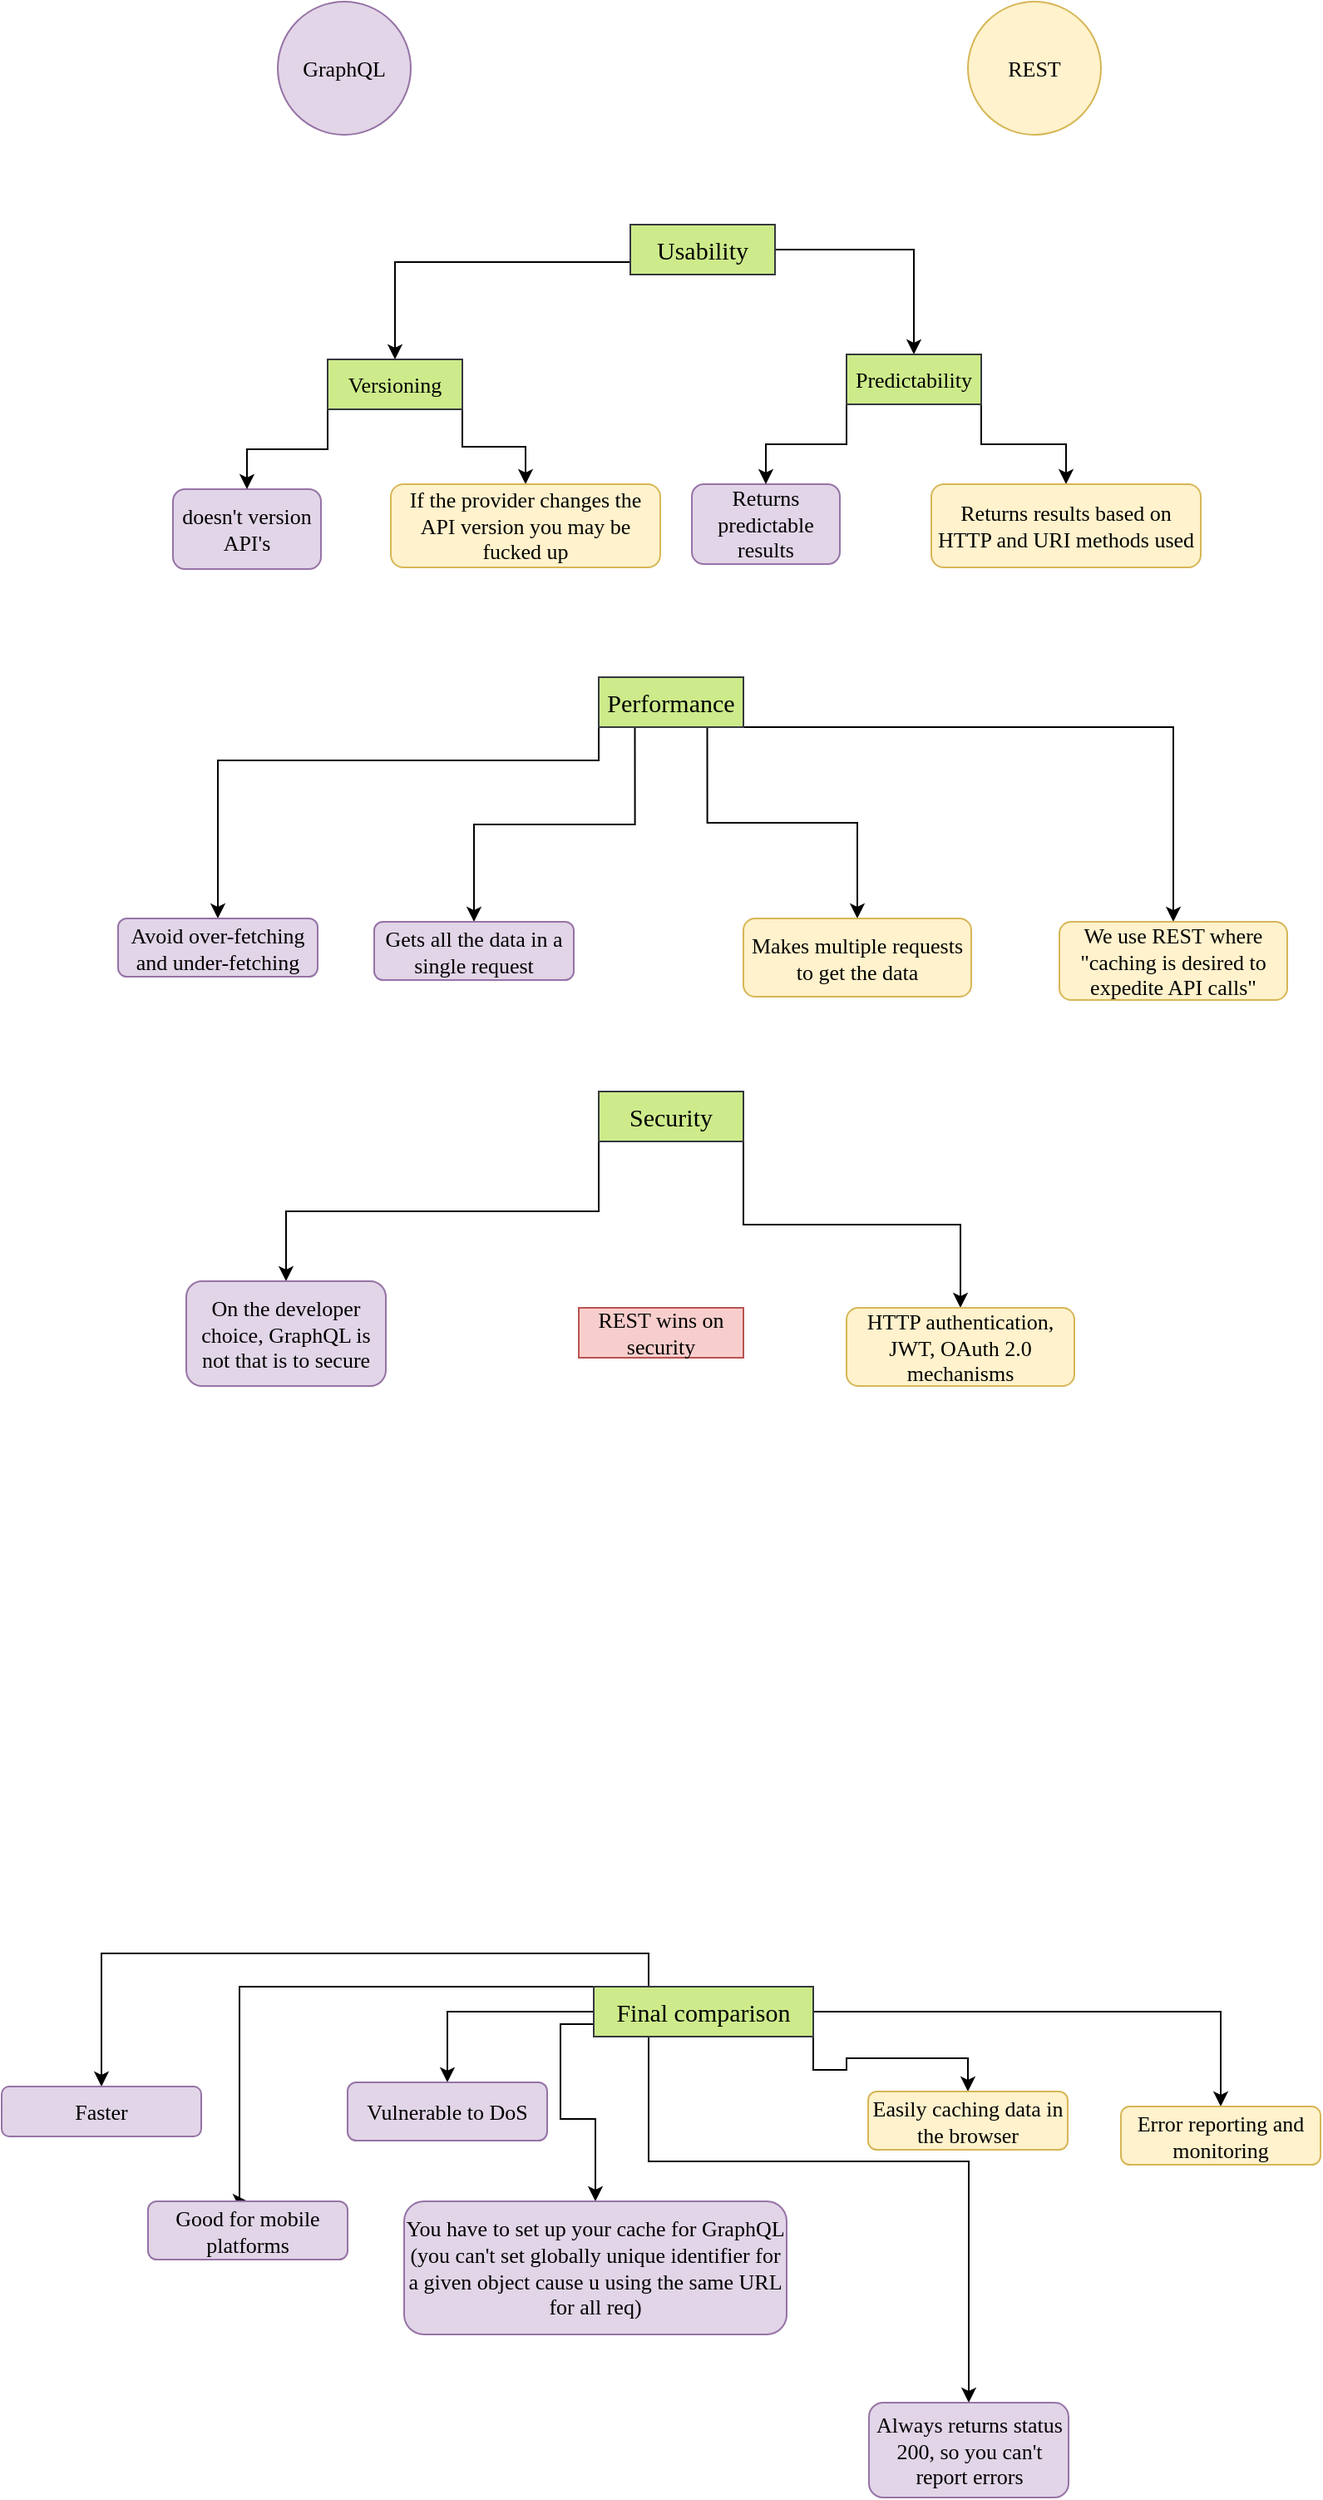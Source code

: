 <mxfile version="15.5.2" type="device"><diagram id="5bp0_oEYKF4CHff-wqer" name="Page-1"><mxGraphModel dx="1422" dy="762" grid="0" gridSize="10" guides="1" tooltips="1" connect="1" arrows="1" fold="1" page="1" pageScale="1" pageWidth="827" pageHeight="1169" math="0" shadow="0"><root><mxCell id="0"/><mxCell id="1" parent="0"/><mxCell id="xYRmjUHTekkJ-ZiNxeMG-1" value="&lt;font face=&quot;Nunito&quot; data-font-src=&quot;https://fonts.googleapis.com/css?family=Nunito&quot; style=&quot;font-size: 13px&quot;&gt;GraphQL&lt;/font&gt;" style="ellipse;whiteSpace=wrap;html=1;aspect=fixed;fillColor=#e1d5e7;strokeColor=#9673a6;" vertex="1" parent="1"><mxGeometry x="171" y="41" width="80" height="80" as="geometry"/></mxCell><mxCell id="xYRmjUHTekkJ-ZiNxeMG-2" value="&lt;font style=&quot;font-size: 13px&quot; face=&quot;Nunito&quot; data-font-src=&quot;https://fonts.googleapis.com/css?family=Nunito&quot;&gt;REST&lt;/font&gt;" style="ellipse;whiteSpace=wrap;html=1;aspect=fixed;fillColor=#fff2cc;strokeColor=#d6b656;" vertex="1" parent="1"><mxGeometry x="586" y="41" width="80" height="80" as="geometry"/></mxCell><mxCell id="xYRmjUHTekkJ-ZiNxeMG-3" value="&lt;font style=&quot;font-size: 13px&quot; face=&quot;Nunito&quot; data-font-src=&quot;https://fonts.googleapis.com/css?family=Nunito&quot;&gt;Returns predictable results&lt;/font&gt;" style="rounded=1;whiteSpace=wrap;html=1;fillColor=#e1d5e7;strokeColor=#9673a6;" vertex="1" parent="1"><mxGeometry x="420" y="331" width="89" height="48" as="geometry"/></mxCell><mxCell id="xYRmjUHTekkJ-ZiNxeMG-9" style="edgeStyle=orthogonalEdgeStyle;rounded=0;orthogonalLoop=1;jettySize=auto;html=1;exitX=0;exitY=0.75;exitDx=0;exitDy=0;entryX=0.5;entryY=0;entryDx=0;entryDy=0;" edge="1" parent="1" source="xYRmjUHTekkJ-ZiNxeMG-4" target="xYRmjUHTekkJ-ZiNxeMG-17"><mxGeometry relative="1" as="geometry"><mxPoint x="305" y="253" as="targetPoint"/></mxGeometry></mxCell><mxCell id="xYRmjUHTekkJ-ZiNxeMG-10" style="edgeStyle=orthogonalEdgeStyle;rounded=0;orthogonalLoop=1;jettySize=auto;html=1;exitX=1;exitY=0.5;exitDx=0;exitDy=0;entryX=0.5;entryY=0;entryDx=0;entryDy=0;" edge="1" parent="1" source="xYRmjUHTekkJ-ZiNxeMG-4" target="xYRmjUHTekkJ-ZiNxeMG-7"><mxGeometry relative="1" as="geometry"/></mxCell><mxCell id="xYRmjUHTekkJ-ZiNxeMG-4" value="&lt;h2&gt;&lt;span style=&quot;font-weight: normal&quot;&gt;&lt;font style=&quot;font-size: 15px&quot; face=&quot;Nunito&quot; data-font-src=&quot;https://fonts.googleapis.com/css?family=Nunito&quot;&gt;Usability&lt;/font&gt;&lt;/span&gt;&lt;/h2&gt;" style="text;html=1;strokeColor=#36393d;fillColor=#cdeb8b;align=center;verticalAlign=middle;whiteSpace=wrap;rounded=0;" vertex="1" parent="1"><mxGeometry x="383" y="175" width="87" height="30" as="geometry"/></mxCell><mxCell id="xYRmjUHTekkJ-ZiNxeMG-12" style="edgeStyle=orthogonalEdgeStyle;rounded=0;orthogonalLoop=1;jettySize=auto;html=1;exitX=0;exitY=1;exitDx=0;exitDy=0;entryX=0.5;entryY=0;entryDx=0;entryDy=0;fontFamily=Nunito;fontSource=https%3A%2F%2Ffonts.googleapis.com%2Fcss%3Ffamily%3DNunito;fontSize=13;" edge="1" parent="1" source="xYRmjUHTekkJ-ZiNxeMG-7" target="xYRmjUHTekkJ-ZiNxeMG-3"><mxGeometry relative="1" as="geometry"/></mxCell><mxCell id="xYRmjUHTekkJ-ZiNxeMG-13" style="edgeStyle=orthogonalEdgeStyle;rounded=0;orthogonalLoop=1;jettySize=auto;html=1;exitX=1;exitY=1;exitDx=0;exitDy=0;entryX=0.5;entryY=0;entryDx=0;entryDy=0;fontFamily=Nunito;fontSource=https%3A%2F%2Ffonts.googleapis.com%2Fcss%3Ffamily%3DNunito;fontSize=13;" edge="1" parent="1" source="xYRmjUHTekkJ-ZiNxeMG-7" target="xYRmjUHTekkJ-ZiNxeMG-11"><mxGeometry relative="1" as="geometry"/></mxCell><mxCell id="xYRmjUHTekkJ-ZiNxeMG-7" value="&lt;font face=&quot;Nunito&quot; data-font-src=&quot;https://fonts.googleapis.com/css?family=Nunito&quot; style=&quot;font-size: 13px&quot;&gt;Predictability&lt;/font&gt;" style="text;html=1;strokeColor=#36393d;fillColor=#cdeb8b;align=center;verticalAlign=middle;whiteSpace=wrap;rounded=0;" vertex="1" parent="1"><mxGeometry x="513" y="253" width="81" height="30" as="geometry"/></mxCell><mxCell id="xYRmjUHTekkJ-ZiNxeMG-11" value="&lt;font style=&quot;font-size: 13px&quot; face=&quot;Nunito&quot; data-font-src=&quot;https://fonts.googleapis.com/css?family=Nunito&quot;&gt;Returns results based on HTTP and URI methods used&lt;/font&gt;" style="rounded=1;whiteSpace=wrap;html=1;fillColor=#fff2cc;strokeColor=#d6b656;" vertex="1" parent="1"><mxGeometry x="564" y="331" width="162" height="50" as="geometry"/></mxCell><mxCell id="xYRmjUHTekkJ-ZiNxeMG-14" value="&lt;font face=&quot;Nunito&quot;&gt;&lt;span style=&quot;font-size: 13px&quot;&gt;doesn't version API's&lt;/span&gt;&lt;/font&gt;" style="rounded=1;whiteSpace=wrap;html=1;fillColor=#e1d5e7;strokeColor=#9673a6;" vertex="1" parent="1"><mxGeometry x="108" y="334" width="89" height="48" as="geometry"/></mxCell><mxCell id="xYRmjUHTekkJ-ZiNxeMG-15" style="edgeStyle=orthogonalEdgeStyle;rounded=0;orthogonalLoop=1;jettySize=auto;html=1;exitX=0;exitY=1;exitDx=0;exitDy=0;entryX=0.5;entryY=0;entryDx=0;entryDy=0;fontFamily=Nunito;fontSource=https%3A%2F%2Ffonts.googleapis.com%2Fcss%3Ffamily%3DNunito;fontSize=13;" edge="1" parent="1" source="xYRmjUHTekkJ-ZiNxeMG-17" target="xYRmjUHTekkJ-ZiNxeMG-14"><mxGeometry relative="1" as="geometry"/></mxCell><mxCell id="xYRmjUHTekkJ-ZiNxeMG-16" style="edgeStyle=orthogonalEdgeStyle;rounded=0;orthogonalLoop=1;jettySize=auto;html=1;exitX=1;exitY=1;exitDx=0;exitDy=0;entryX=0.5;entryY=0;entryDx=0;entryDy=0;fontFamily=Nunito;fontSource=https%3A%2F%2Ffonts.googleapis.com%2Fcss%3Ffamily%3DNunito;fontSize=13;" edge="1" parent="1" source="xYRmjUHTekkJ-ZiNxeMG-17" target="xYRmjUHTekkJ-ZiNxeMG-18"><mxGeometry relative="1" as="geometry"/></mxCell><mxCell id="xYRmjUHTekkJ-ZiNxeMG-17" value="&lt;font face=&quot;Nunito&quot; data-font-src=&quot;https://fonts.googleapis.com/css?family=Nunito&quot; style=&quot;font-size: 13px&quot;&gt;Versioning&lt;/font&gt;" style="text;html=1;strokeColor=#36393d;fillColor=#cdeb8b;align=center;verticalAlign=middle;whiteSpace=wrap;rounded=0;" vertex="1" parent="1"><mxGeometry x="201" y="256" width="81" height="30" as="geometry"/></mxCell><mxCell id="xYRmjUHTekkJ-ZiNxeMG-18" value="&lt;font style=&quot;font-size: 13px&quot; face=&quot;Nunito&quot; data-font-src=&quot;https://fonts.googleapis.com/css?family=Nunito&quot;&gt;If the provider changes the API version you may be fucked up&lt;/font&gt;" style="rounded=1;whiteSpace=wrap;html=1;fillColor=#fff2cc;strokeColor=#d6b656;" vertex="1" parent="1"><mxGeometry x="239" y="331" width="162" height="50" as="geometry"/></mxCell><mxCell id="xYRmjUHTekkJ-ZiNxeMG-26" style="edgeStyle=orthogonalEdgeStyle;rounded=0;orthogonalLoop=1;jettySize=auto;html=1;exitX=0;exitY=1;exitDx=0;exitDy=0;entryX=0.5;entryY=0;entryDx=0;entryDy=0;fontFamily=Nunito;fontSource=https%3A%2F%2Ffonts.googleapis.com%2Fcss%3Ffamily%3DNunito;fontSize=13;" edge="1" parent="1" source="xYRmjUHTekkJ-ZiNxeMG-19" target="xYRmjUHTekkJ-ZiNxeMG-21"><mxGeometry relative="1" as="geometry"><Array as="points"><mxPoint x="364" y="497"/><mxPoint x="135" y="497"/></Array></mxGeometry></mxCell><mxCell id="xYRmjUHTekkJ-ZiNxeMG-27" style="edgeStyle=orthogonalEdgeStyle;rounded=0;orthogonalLoop=1;jettySize=auto;html=1;exitX=0.25;exitY=1;exitDx=0;exitDy=0;entryX=0.5;entryY=0;entryDx=0;entryDy=0;fontFamily=Nunito;fontSource=https%3A%2F%2Ffonts.googleapis.com%2Fcss%3Ffamily%3DNunito;fontSize=13;" edge="1" parent="1" source="xYRmjUHTekkJ-ZiNxeMG-19" target="xYRmjUHTekkJ-ZiNxeMG-20"><mxGeometry relative="1" as="geometry"/></mxCell><mxCell id="xYRmjUHTekkJ-ZiNxeMG-28" style="edgeStyle=orthogonalEdgeStyle;rounded=0;orthogonalLoop=1;jettySize=auto;html=1;exitX=0.75;exitY=1;exitDx=0;exitDy=0;entryX=0.5;entryY=0;entryDx=0;entryDy=0;fontFamily=Nunito;fontSource=https%3A%2F%2Ffonts.googleapis.com%2Fcss%3Ffamily%3DNunito;fontSize=13;" edge="1" parent="1" source="xYRmjUHTekkJ-ZiNxeMG-19" target="xYRmjUHTekkJ-ZiNxeMG-22"><mxGeometry relative="1" as="geometry"/></mxCell><mxCell id="xYRmjUHTekkJ-ZiNxeMG-29" style="edgeStyle=orthogonalEdgeStyle;rounded=0;orthogonalLoop=1;jettySize=auto;html=1;exitX=1;exitY=1;exitDx=0;exitDy=0;entryX=0.5;entryY=0;entryDx=0;entryDy=0;fontFamily=Nunito;fontSource=https%3A%2F%2Ffonts.googleapis.com%2Fcss%3Ffamily%3DNunito;fontSize=13;" edge="1" parent="1" source="xYRmjUHTekkJ-ZiNxeMG-19" target="xYRmjUHTekkJ-ZiNxeMG-23"><mxGeometry relative="1" as="geometry"><Array as="points"><mxPoint x="710" y="477"/></Array></mxGeometry></mxCell><mxCell id="xYRmjUHTekkJ-ZiNxeMG-19" value="&lt;h2&gt;&lt;span style=&quot;font-weight: normal&quot;&gt;&lt;font style=&quot;font-size: 15px&quot; face=&quot;Nunito&quot; data-font-src=&quot;https://fonts.googleapis.com/css?family=Nunito&quot;&gt;Performance&lt;/font&gt;&lt;/span&gt;&lt;/h2&gt;" style="text;html=1;strokeColor=#36393d;fillColor=#cdeb8b;align=center;verticalAlign=middle;whiteSpace=wrap;rounded=0;" vertex="1" parent="1"><mxGeometry x="364" y="447" width="87" height="30" as="geometry"/></mxCell><mxCell id="xYRmjUHTekkJ-ZiNxeMG-20" value="Gets all the data in a single request" style="rounded=1;whiteSpace=wrap;html=1;fontFamily=Nunito;fontSource=https%3A%2F%2Ffonts.googleapis.com%2Fcss%3Ffamily%3DNunito;fontSize=13;fillColor=#e1d5e7;strokeColor=#9673a6;" vertex="1" parent="1"><mxGeometry x="229" y="594" width="120" height="35" as="geometry"/></mxCell><mxCell id="xYRmjUHTekkJ-ZiNxeMG-21" value="Avoid over-fetching and under-fetching" style="rounded=1;whiteSpace=wrap;html=1;fontFamily=Nunito;fontSource=https%3A%2F%2Ffonts.googleapis.com%2Fcss%3Ffamily%3DNunito;fontSize=13;fillColor=#e1d5e7;strokeColor=#9673a6;" vertex="1" parent="1"><mxGeometry x="75" y="592" width="120" height="35" as="geometry"/></mxCell><mxCell id="xYRmjUHTekkJ-ZiNxeMG-22" value="Makes multiple requests to get the data" style="rounded=1;whiteSpace=wrap;html=1;fontFamily=Nunito;fontSource=https%3A%2F%2Ffonts.googleapis.com%2Fcss%3Ffamily%3DNunito;fontSize=13;fillColor=#fff2cc;strokeColor=#d6b656;" vertex="1" parent="1"><mxGeometry x="451" y="592" width="137" height="47" as="geometry"/></mxCell><mxCell id="xYRmjUHTekkJ-ZiNxeMG-23" value="We use REST where &quot;caching is desired to expedite API calls&quot;" style="rounded=1;whiteSpace=wrap;html=1;fontFamily=Nunito;fontSource=https%3A%2F%2Ffonts.googleapis.com%2Fcss%3Ffamily%3DNunito;fontSize=13;fillColor=#fff2cc;strokeColor=#d6b656;" vertex="1" parent="1"><mxGeometry x="641" y="594" width="137" height="47" as="geometry"/></mxCell><mxCell id="xYRmjUHTekkJ-ZiNxeMG-32" style="edgeStyle=orthogonalEdgeStyle;rounded=0;orthogonalLoop=1;jettySize=auto;html=1;exitX=0;exitY=1;exitDx=0;exitDy=0;entryX=0.5;entryY=0;entryDx=0;entryDy=0;fontFamily=Nunito;fontSource=https%3A%2F%2Ffonts.googleapis.com%2Fcss%3Ffamily%3DNunito;fontSize=13;" edge="1" parent="1" source="xYRmjUHTekkJ-ZiNxeMG-30" target="xYRmjUHTekkJ-ZiNxeMG-31"><mxGeometry relative="1" as="geometry"/></mxCell><mxCell id="xYRmjUHTekkJ-ZiNxeMG-34" style="edgeStyle=orthogonalEdgeStyle;rounded=0;orthogonalLoop=1;jettySize=auto;html=1;exitX=1;exitY=1;exitDx=0;exitDy=0;entryX=0.5;entryY=0;entryDx=0;entryDy=0;fontFamily=Nunito;fontSource=https%3A%2F%2Ffonts.googleapis.com%2Fcss%3Ffamily%3DNunito;fontSize=13;" edge="1" parent="1" source="xYRmjUHTekkJ-ZiNxeMG-30" target="xYRmjUHTekkJ-ZiNxeMG-33"><mxGeometry relative="1" as="geometry"/></mxCell><mxCell id="xYRmjUHTekkJ-ZiNxeMG-30" value="&lt;h2&gt;&lt;span style=&quot;font-weight: normal&quot;&gt;&lt;font style=&quot;font-size: 15px&quot; face=&quot;Nunito&quot; data-font-src=&quot;https://fonts.googleapis.com/css?family=Nunito&quot;&gt;Security&lt;/font&gt;&lt;/span&gt;&lt;/h2&gt;" style="text;html=1;strokeColor=#36393d;fillColor=#cdeb8b;align=center;verticalAlign=middle;whiteSpace=wrap;rounded=0;" vertex="1" parent="1"><mxGeometry x="364" y="696" width="87" height="30" as="geometry"/></mxCell><mxCell id="xYRmjUHTekkJ-ZiNxeMG-31" value="On the developer choice, GraphQL is not that is to secure" style="rounded=1;whiteSpace=wrap;html=1;fontFamily=Nunito;fontSource=https%3A%2F%2Ffonts.googleapis.com%2Fcss%3Ffamily%3DNunito;fontSize=13;fillColor=#e1d5e7;strokeColor=#9673a6;" vertex="1" parent="1"><mxGeometry x="116" y="810" width="120" height="63" as="geometry"/></mxCell><mxCell id="xYRmjUHTekkJ-ZiNxeMG-33" value="HTTP authentication, JWT, OAuth 2.0 mechanisms" style="rounded=1;whiteSpace=wrap;html=1;fontFamily=Nunito;fontSource=https%3A%2F%2Ffonts.googleapis.com%2Fcss%3Ffamily%3DNunito;fontSize=13;fillColor=#fff2cc;strokeColor=#d6b656;" vertex="1" parent="1"><mxGeometry x="513" y="826" width="137" height="47" as="geometry"/></mxCell><mxCell id="xYRmjUHTekkJ-ZiNxeMG-35" value="REST wins on security" style="text;html=1;strokeColor=#b85450;fillColor=#f8cecc;align=center;verticalAlign=middle;whiteSpace=wrap;rounded=0;fontFamily=Nunito;fontSource=https%3A%2F%2Ffonts.googleapis.com%2Fcss%3Ffamily%3DNunito;fontSize=13;" vertex="1" parent="1"><mxGeometry x="352" y="826" width="99" height="30" as="geometry"/></mxCell><mxCell id="xYRmjUHTekkJ-ZiNxeMG-44" style="edgeStyle=orthogonalEdgeStyle;rounded=0;orthogonalLoop=1;jettySize=auto;html=1;exitX=0.25;exitY=0;exitDx=0;exitDy=0;entryX=0.5;entryY=0;entryDx=0;entryDy=0;fontFamily=Nunito;fontSource=https%3A%2F%2Ffonts.googleapis.com%2Fcss%3Ffamily%3DNunito;fontSize=13;" edge="1" parent="1" source="xYRmjUHTekkJ-ZiNxeMG-36" target="xYRmjUHTekkJ-ZiNxeMG-37"><mxGeometry relative="1" as="geometry"/></mxCell><mxCell id="xYRmjUHTekkJ-ZiNxeMG-45" style="edgeStyle=orthogonalEdgeStyle;rounded=0;orthogonalLoop=1;jettySize=auto;html=1;exitX=0;exitY=0;exitDx=0;exitDy=0;entryX=0.5;entryY=0;entryDx=0;entryDy=0;fontFamily=Nunito;fontSource=https%3A%2F%2Ffonts.googleapis.com%2Fcss%3Ffamily%3DNunito;fontSize=13;" edge="1" parent="1" source="xYRmjUHTekkJ-ZiNxeMG-36" target="xYRmjUHTekkJ-ZiNxeMG-38"><mxGeometry relative="1" as="geometry"><Array as="points"><mxPoint x="148" y="1234"/><mxPoint x="148" y="1363"/></Array></mxGeometry></mxCell><mxCell id="xYRmjUHTekkJ-ZiNxeMG-46" style="edgeStyle=orthogonalEdgeStyle;rounded=0;orthogonalLoop=1;jettySize=auto;html=1;exitX=0;exitY=0.5;exitDx=0;exitDy=0;entryX=0.5;entryY=0;entryDx=0;entryDy=0;fontFamily=Nunito;fontSource=https%3A%2F%2Ffonts.googleapis.com%2Fcss%3Ffamily%3DNunito;fontSize=13;" edge="1" parent="1" source="xYRmjUHTekkJ-ZiNxeMG-36" target="xYRmjUHTekkJ-ZiNxeMG-43"><mxGeometry relative="1" as="geometry"/></mxCell><mxCell id="xYRmjUHTekkJ-ZiNxeMG-48" style="edgeStyle=orthogonalEdgeStyle;rounded=0;orthogonalLoop=1;jettySize=auto;html=1;exitX=0.25;exitY=1;exitDx=0;exitDy=0;entryX=0.5;entryY=0;entryDx=0;entryDy=0;fontFamily=Nunito;fontSource=https%3A%2F%2Ffonts.googleapis.com%2Fcss%3Ffamily%3DNunito;fontSize=13;" edge="1" parent="1" source="xYRmjUHTekkJ-ZiNxeMG-36" target="xYRmjUHTekkJ-ZiNxeMG-40"><mxGeometry relative="1" as="geometry"><Array as="points"><mxPoint x="394" y="1339"/><mxPoint x="587" y="1339"/></Array></mxGeometry></mxCell><mxCell id="xYRmjUHTekkJ-ZiNxeMG-50" style="edgeStyle=orthogonalEdgeStyle;rounded=0;orthogonalLoop=1;jettySize=auto;html=1;exitX=0;exitY=0.75;exitDx=0;exitDy=0;entryX=0.5;entryY=0;entryDx=0;entryDy=0;fontFamily=Nunito;fontSource=https%3A%2F%2Ffonts.googleapis.com%2Fcss%3Ffamily%3DNunito;fontSize=13;" edge="1" parent="1" source="xYRmjUHTekkJ-ZiNxeMG-36" target="xYRmjUHTekkJ-ZiNxeMG-41"><mxGeometry relative="1" as="geometry"/></mxCell><mxCell id="xYRmjUHTekkJ-ZiNxeMG-51" style="edgeStyle=orthogonalEdgeStyle;rounded=0;orthogonalLoop=1;jettySize=auto;html=1;exitX=1;exitY=1;exitDx=0;exitDy=0;entryX=0.5;entryY=0;entryDx=0;entryDy=0;fontFamily=Nunito;fontSource=https%3A%2F%2Ffonts.googleapis.com%2Fcss%3Ffamily%3DNunito;fontSize=13;" edge="1" parent="1" source="xYRmjUHTekkJ-ZiNxeMG-36" target="xYRmjUHTekkJ-ZiNxeMG-42"><mxGeometry relative="1" as="geometry"/></mxCell><mxCell id="xYRmjUHTekkJ-ZiNxeMG-52" style="edgeStyle=orthogonalEdgeStyle;rounded=0;orthogonalLoop=1;jettySize=auto;html=1;exitX=1;exitY=0.5;exitDx=0;exitDy=0;entryX=0.5;entryY=0;entryDx=0;entryDy=0;fontFamily=Nunito;fontSource=https%3A%2F%2Ffonts.googleapis.com%2Fcss%3Ffamily%3DNunito;fontSize=13;" edge="1" parent="1" source="xYRmjUHTekkJ-ZiNxeMG-36" target="xYRmjUHTekkJ-ZiNxeMG-39"><mxGeometry relative="1" as="geometry"/></mxCell><mxCell id="xYRmjUHTekkJ-ZiNxeMG-36" value="&lt;h2&gt;&lt;span style=&quot;font-weight: normal&quot;&gt;&lt;font style=&quot;font-size: 15px&quot; face=&quot;Nunito&quot; data-font-src=&quot;https://fonts.googleapis.com/css?family=Nunito&quot;&gt;Final comparison&lt;/font&gt;&lt;/span&gt;&lt;/h2&gt;" style="text;html=1;strokeColor=#36393d;fillColor=#cdeb8b;align=center;verticalAlign=middle;whiteSpace=wrap;rounded=0;" vertex="1" parent="1"><mxGeometry x="361" y="1234" width="132" height="30" as="geometry"/></mxCell><mxCell id="xYRmjUHTekkJ-ZiNxeMG-37" value="Faster" style="rounded=1;whiteSpace=wrap;html=1;fontFamily=Nunito;fontSource=https%3A%2F%2Ffonts.googleapis.com%2Fcss%3Ffamily%3DNunito;fontSize=13;fillColor=#e1d5e7;strokeColor=#9673a6;" vertex="1" parent="1"><mxGeometry x="5" y="1294" width="120" height="30" as="geometry"/></mxCell><mxCell id="xYRmjUHTekkJ-ZiNxeMG-38" value="Good for mobile platforms" style="rounded=1;whiteSpace=wrap;html=1;fontFamily=Nunito;fontSource=https%3A%2F%2Ffonts.googleapis.com%2Fcss%3Ffamily%3DNunito;fontSize=13;fillColor=#e1d5e7;strokeColor=#9673a6;" vertex="1" parent="1"><mxGeometry x="93" y="1363" width="120" height="35" as="geometry"/></mxCell><mxCell id="xYRmjUHTekkJ-ZiNxeMG-39" value="Error reporting and monitoring" style="rounded=1;whiteSpace=wrap;html=1;fontFamily=Nunito;fontSource=https%3A%2F%2Ffonts.googleapis.com%2Fcss%3Ffamily%3DNunito;fontSize=13;fillColor=#fff2cc;strokeColor=#d6b656;" vertex="1" parent="1"><mxGeometry x="678" y="1306" width="120" height="35" as="geometry"/></mxCell><mxCell id="xYRmjUHTekkJ-ZiNxeMG-40" value="Always returns status 200, so you can't report errors" style="rounded=1;whiteSpace=wrap;html=1;fontFamily=Nunito;fontSource=https%3A%2F%2Ffonts.googleapis.com%2Fcss%3Ffamily%3DNunito;fontSize=13;fillColor=#e1d5e7;strokeColor=#9673a6;" vertex="1" parent="1"><mxGeometry x="526.5" y="1484" width="120" height="57" as="geometry"/></mxCell><mxCell id="xYRmjUHTekkJ-ZiNxeMG-41" value="You have to set up your cache for GraphQL (you can't set globally unique identifier for a given object cause u using the same URL for all req)" style="rounded=1;whiteSpace=wrap;html=1;fontFamily=Nunito;fontSource=https%3A%2F%2Ffonts.googleapis.com%2Fcss%3Ffamily%3DNunito;fontSize=13;fillColor=#e1d5e7;strokeColor=#9673a6;" vertex="1" parent="1"><mxGeometry x="247" y="1363" width="230" height="80" as="geometry"/></mxCell><mxCell id="xYRmjUHTekkJ-ZiNxeMG-42" value="Easily caching data in the browser" style="rounded=1;whiteSpace=wrap;html=1;fontFamily=Nunito;fontSource=https%3A%2F%2Ffonts.googleapis.com%2Fcss%3Ffamily%3DNunito;fontSize=13;fillColor=#fff2cc;strokeColor=#d6b656;" vertex="1" parent="1"><mxGeometry x="526" y="1297" width="120" height="35" as="geometry"/></mxCell><mxCell id="xYRmjUHTekkJ-ZiNxeMG-43" value="Vulnerable to DoS" style="rounded=1;whiteSpace=wrap;html=1;fontFamily=Nunito;fontSource=https%3A%2F%2Ffonts.googleapis.com%2Fcss%3Ffamily%3DNunito;fontSize=13;fillColor=#e1d5e7;strokeColor=#9673a6;" vertex="1" parent="1"><mxGeometry x="213" y="1291.5" width="120" height="35" as="geometry"/></mxCell></root></mxGraphModel></diagram></mxfile>